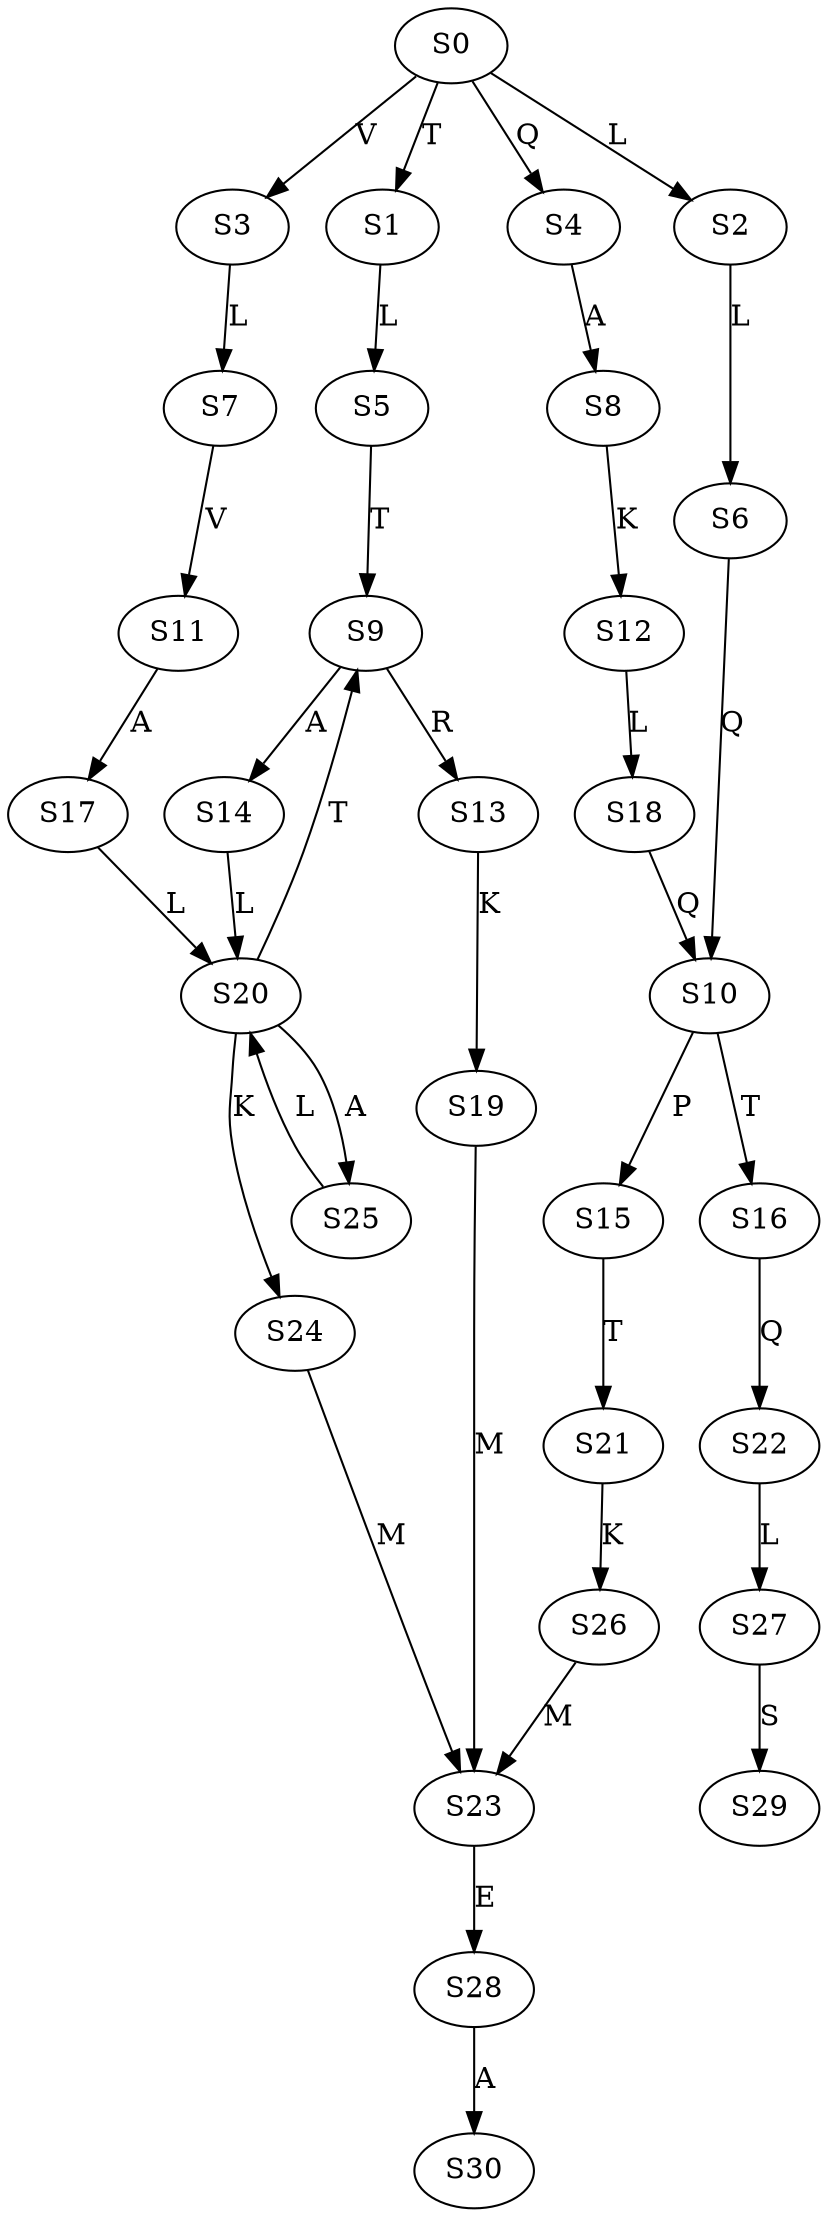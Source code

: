 strict digraph  {
	S0 -> S1 [ label = T ];
	S0 -> S2 [ label = L ];
	S0 -> S3 [ label = V ];
	S0 -> S4 [ label = Q ];
	S1 -> S5 [ label = L ];
	S2 -> S6 [ label = L ];
	S3 -> S7 [ label = L ];
	S4 -> S8 [ label = A ];
	S5 -> S9 [ label = T ];
	S6 -> S10 [ label = Q ];
	S7 -> S11 [ label = V ];
	S8 -> S12 [ label = K ];
	S9 -> S13 [ label = R ];
	S9 -> S14 [ label = A ];
	S10 -> S15 [ label = P ];
	S10 -> S16 [ label = T ];
	S11 -> S17 [ label = A ];
	S12 -> S18 [ label = L ];
	S13 -> S19 [ label = K ];
	S14 -> S20 [ label = L ];
	S15 -> S21 [ label = T ];
	S16 -> S22 [ label = Q ];
	S17 -> S20 [ label = L ];
	S18 -> S10 [ label = Q ];
	S19 -> S23 [ label = M ];
	S20 -> S9 [ label = T ];
	S20 -> S24 [ label = K ];
	S20 -> S25 [ label = A ];
	S21 -> S26 [ label = K ];
	S22 -> S27 [ label = L ];
	S23 -> S28 [ label = E ];
	S24 -> S23 [ label = M ];
	S25 -> S20 [ label = L ];
	S26 -> S23 [ label = M ];
	S27 -> S29 [ label = S ];
	S28 -> S30 [ label = A ];
}
